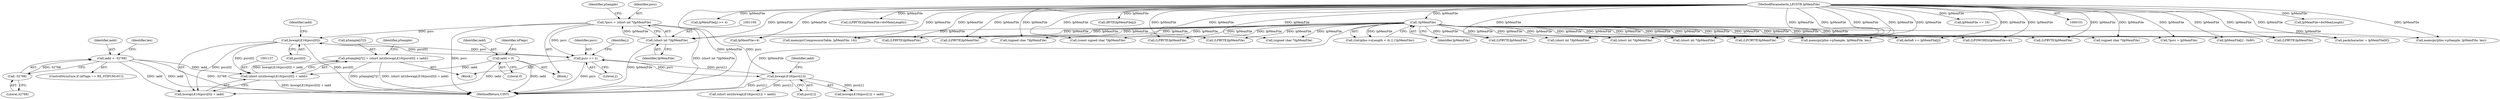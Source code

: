 digraph "0_gstreamer_bc2cdd57d549ab3ba59782e9b395d0cd683fd3ac@pointer" {
"1001130" [label="(Call,pSample[j*2] = (short int)(bswapLE16(psrc[0]) + iadd))"];
"1001136" [label="(Call,(short int)(bswapLE16(psrc[0]) + iadd))"];
"1001139" [label="(Call,bswapLE16(psrc[0]))"];
"1001106" [label="(Call,*psrc = (short int *)lpMemFile)"];
"1001108" [label="(Call,(short int *)lpMemFile)"];
"1000131" [label="(Call,!lpMemFile)"];
"1000104" [label="(MethodParameterIn,LPCSTR lpMemFile)"];
"1001160" [label="(Call,psrc += 2)"];
"1001155" [label="(Call,bswapLE16(psrc[1]))"];
"1001085" [label="(Call,iadd = -32768)"];
"1001087" [label="(Call,-32768)"];
"1001078" [label="(Call,iadd = 0)"];
"1001017" [label="(Call,(LPBYTE)lpMemFile)"];
"1001078" [label="(Call,iadd = 0)"];
"1000539" [label="(Call,(signed char *)lpMemFile)"];
"1001201" [label="(Call,lpMemFile+4)"];
"1001510" [label="(Call,lpMemFile+dwMemLength)"];
"1000846" [label="(Call,(short int *)lpMemFile)"];
"1001136" [label="(Call,(short int)(bswapLE16(psrc[0]) + iadd))"];
"1001108" [label="(Call,(short int *)lpMemFile)"];
"1001110" [label="(Identifier,lpMemFile)"];
"1000104" [label="(MethodParameterIn,LPCSTR lpMemFile)"];
"1001159" [label="(Identifier,iadd)"];
"1001155" [label="(Call,bswapLE16(psrc[1]))"];
"1000357" [label="(Call,lpMemFile[j] >> 4)"];
"1001337" [label="(Call,(LPBYTE)lpMemFile)"];
"1001178" [label="(Call,*psrc = lpMemFile)"];
"1001160" [label="(Call,psrc += 2)"];
"1001925" [label="(Call,(LPCBYTE)lpMemFile)"];
"1001113" [label="(Identifier,pSample)"];
"1001107" [label="(Identifier,psrc)"];
"1001508" [label="(Call,(LPBYTE)(lpMemFile+dwMemLength))"];
"1001156" [label="(Call,psrc[1])"];
"1000468" [label="(Call,memcpy(pIns->pSample, lpMemFile, len))"];
"1000316" [label="(Call,memcpy(CompressionTable, lpMemFile, 16))"];
"1001130" [label="(Call,pSample[j*2] = (short int)(bswapLE16(psrc[0]) + iadd))"];
"1000123" [label="(Call,((int)pIns->nLength < 4) || (!lpMemFile))"];
"1001740" [label="(Call,(LPBYTE)lpMemFile)"];
"1001140" [label="(Call,psrc[0])"];
"1002047" [label="(MethodReturn,UINT)"];
"1001161" [label="(Identifier,psrc)"];
"1001085" [label="(Call,iadd = -32768)"];
"1001079" [label="(Identifier,iadd)"];
"1000267" [label="(Call,(const signed char *)lpMemFile)"];
"1001081" [label="(ControlStructure,if (nFlags == RS_STIPCM16U))"];
"1000974" [label="(Call,(LPBYTE)lpMemFile)"];
"1000347" [label="(Call,(BYTE)lpMemFile[j])"];
"1001083" [label="(Identifier,nFlags)"];
"1001080" [label="(Literal,0)"];
"1001128" [label="(Identifier,j)"];
"1001146" [label="(Identifier,pSample)"];
"1001274" [label="(Call,delta8 += lpMemFile[j])"];
"1000422" [label="(Call,(short int *)lpMemFile)"];
"1000731" [label="(Call,(signed char *)lpMemFile)"];
"1001162" [label="(Literal,2)"];
"1001152" [label="(Call,(short int)(bswapLE16(psrc[1]) + iadd))"];
"1000240" [label="(Call,lpMemFile[j] - 0x80)"];
"1001182" [label="(Call,packcharacter = lpMemFile[8])"];
"1001138" [label="(Call,bswapLE16(psrc[0]) + iadd)"];
"1001567" [label="(Call,(LPBYTE)lpMemFile)"];
"1001106" [label="(Call,*psrc = (short int *)lpMemFile)"];
"1000645" [label="(Call,(signed char *)lpMemFile)"];
"1001088" [label="(Literal,32768)"];
"1001086" [label="(Identifier,iadd)"];
"1001143" [label="(Identifier,iadd)"];
"1001090" [label="(Identifier,len)"];
"1001502" [label="(Call,(LPBYTE)lpMemFile)"];
"1001154" [label="(Call,bswapLE16(psrc[1]) + iadd)"];
"1001087" [label="(Call,-32768)"];
"1001139" [label="(Call,bswapLE16(psrc[0]))"];
"1001199" [label="(Call,(LPDWORD)(lpMemFile+4))"];
"1000132" [label="(Identifier,lpMemFile)"];
"1002011" [label="(Call,memcpy(pIns->pSample, lpMemFile, len))"];
"1000320" [label="(Call,lpMemFile += 16)"];
"1001131" [label="(Call,pSample[j*2])"];
"1000594" [label="(Call,(short int *)lpMemFile)"];
"1001129" [label="(Block,)"];
"1000959" [label="(Call,(LPBYTE)lpMemFile)"];
"1001076" [label="(Block,)"];
"1000131" [label="(Call,!lpMemFile)"];
"1001130" -> "1001129"  [label="AST: "];
"1001130" -> "1001136"  [label="CFG: "];
"1001131" -> "1001130"  [label="AST: "];
"1001136" -> "1001130"  [label="AST: "];
"1001146" -> "1001130"  [label="CFG: "];
"1001130" -> "1002047"  [label="DDG: (short int)(bswapLE16(psrc[0]) + iadd)"];
"1001130" -> "1002047"  [label="DDG: pSample[j*2]"];
"1001136" -> "1001130"  [label="DDG: bswapLE16(psrc[0]) + iadd"];
"1001136" -> "1001138"  [label="CFG: "];
"1001137" -> "1001136"  [label="AST: "];
"1001138" -> "1001136"  [label="AST: "];
"1001136" -> "1002047"  [label="DDG: bswapLE16(psrc[0]) + iadd"];
"1001139" -> "1001136"  [label="DDG: psrc[0]"];
"1001085" -> "1001136"  [label="DDG: iadd"];
"1001078" -> "1001136"  [label="DDG: iadd"];
"1001139" -> "1001138"  [label="AST: "];
"1001139" -> "1001140"  [label="CFG: "];
"1001140" -> "1001139"  [label="AST: "];
"1001143" -> "1001139"  [label="CFG: "];
"1001139" -> "1002047"  [label="DDG: psrc[0]"];
"1001139" -> "1001138"  [label="DDG: psrc[0]"];
"1001106" -> "1001139"  [label="DDG: psrc"];
"1001160" -> "1001139"  [label="DDG: psrc"];
"1001139" -> "1001160"  [label="DDG: psrc[0]"];
"1001106" -> "1001076"  [label="AST: "];
"1001106" -> "1001108"  [label="CFG: "];
"1001107" -> "1001106"  [label="AST: "];
"1001108" -> "1001106"  [label="AST: "];
"1001113" -> "1001106"  [label="CFG: "];
"1001106" -> "1002047"  [label="DDG: (short int *)lpMemFile"];
"1001106" -> "1002047"  [label="DDG: psrc"];
"1001108" -> "1001106"  [label="DDG: lpMemFile"];
"1001106" -> "1001155"  [label="DDG: psrc"];
"1001106" -> "1001160"  [label="DDG: psrc"];
"1001108" -> "1001110"  [label="CFG: "];
"1001109" -> "1001108"  [label="AST: "];
"1001110" -> "1001108"  [label="AST: "];
"1001108" -> "1002047"  [label="DDG: lpMemFile"];
"1000131" -> "1001108"  [label="DDG: lpMemFile"];
"1000104" -> "1001108"  [label="DDG: lpMemFile"];
"1000131" -> "1000123"  [label="AST: "];
"1000131" -> "1000132"  [label="CFG: "];
"1000132" -> "1000131"  [label="AST: "];
"1000123" -> "1000131"  [label="CFG: "];
"1000131" -> "1002047"  [label="DDG: lpMemFile"];
"1000131" -> "1000123"  [label="DDG: lpMemFile"];
"1000104" -> "1000131"  [label="DDG: lpMemFile"];
"1000131" -> "1000240"  [label="DDG: lpMemFile"];
"1000131" -> "1000267"  [label="DDG: lpMemFile"];
"1000131" -> "1000316"  [label="DDG: lpMemFile"];
"1000131" -> "1000422"  [label="DDG: lpMemFile"];
"1000131" -> "1000468"  [label="DDG: lpMemFile"];
"1000131" -> "1000539"  [label="DDG: lpMemFile"];
"1000131" -> "1000594"  [label="DDG: lpMemFile"];
"1000131" -> "1000645"  [label="DDG: lpMemFile"];
"1000131" -> "1000731"  [label="DDG: lpMemFile"];
"1000131" -> "1000846"  [label="DDG: lpMemFile"];
"1000131" -> "1000959"  [label="DDG: lpMemFile"];
"1000131" -> "1000974"  [label="DDG: lpMemFile"];
"1000131" -> "1001017"  [label="DDG: lpMemFile"];
"1000131" -> "1001178"  [label="DDG: lpMemFile"];
"1000131" -> "1001182"  [label="DDG: lpMemFile"];
"1000131" -> "1001199"  [label="DDG: lpMemFile"];
"1000131" -> "1001201"  [label="DDG: lpMemFile"];
"1000131" -> "1001274"  [label="DDG: lpMemFile"];
"1000131" -> "1001337"  [label="DDG: lpMemFile"];
"1000131" -> "1001502"  [label="DDG: lpMemFile"];
"1000131" -> "1001567"  [label="DDG: lpMemFile"];
"1000131" -> "1001740"  [label="DDG: lpMemFile"];
"1000131" -> "1001925"  [label="DDG: lpMemFile"];
"1000131" -> "1002011"  [label="DDG: lpMemFile"];
"1000104" -> "1000101"  [label="AST: "];
"1000104" -> "1002047"  [label="DDG: lpMemFile"];
"1000104" -> "1000240"  [label="DDG: lpMemFile"];
"1000104" -> "1000267"  [label="DDG: lpMemFile"];
"1000104" -> "1000316"  [label="DDG: lpMemFile"];
"1000104" -> "1000320"  [label="DDG: lpMemFile"];
"1000104" -> "1000347"  [label="DDG: lpMemFile"];
"1000104" -> "1000357"  [label="DDG: lpMemFile"];
"1000104" -> "1000422"  [label="DDG: lpMemFile"];
"1000104" -> "1000468"  [label="DDG: lpMemFile"];
"1000104" -> "1000539"  [label="DDG: lpMemFile"];
"1000104" -> "1000594"  [label="DDG: lpMemFile"];
"1000104" -> "1000645"  [label="DDG: lpMemFile"];
"1000104" -> "1000731"  [label="DDG: lpMemFile"];
"1000104" -> "1000846"  [label="DDG: lpMemFile"];
"1000104" -> "1000959"  [label="DDG: lpMemFile"];
"1000104" -> "1000974"  [label="DDG: lpMemFile"];
"1000104" -> "1001017"  [label="DDG: lpMemFile"];
"1000104" -> "1001178"  [label="DDG: lpMemFile"];
"1000104" -> "1001182"  [label="DDG: lpMemFile"];
"1000104" -> "1001199"  [label="DDG: lpMemFile"];
"1000104" -> "1001201"  [label="DDG: lpMemFile"];
"1000104" -> "1001274"  [label="DDG: lpMemFile"];
"1000104" -> "1001337"  [label="DDG: lpMemFile"];
"1000104" -> "1001502"  [label="DDG: lpMemFile"];
"1000104" -> "1001508"  [label="DDG: lpMemFile"];
"1000104" -> "1001510"  [label="DDG: lpMemFile"];
"1000104" -> "1001567"  [label="DDG: lpMemFile"];
"1000104" -> "1001740"  [label="DDG: lpMemFile"];
"1000104" -> "1001925"  [label="DDG: lpMemFile"];
"1000104" -> "1002011"  [label="DDG: lpMemFile"];
"1001160" -> "1001129"  [label="AST: "];
"1001160" -> "1001162"  [label="CFG: "];
"1001161" -> "1001160"  [label="AST: "];
"1001162" -> "1001160"  [label="AST: "];
"1001128" -> "1001160"  [label="CFG: "];
"1001160" -> "1002047"  [label="DDG: psrc"];
"1001160" -> "1001155"  [label="DDG: psrc"];
"1001155" -> "1001160"  [label="DDG: psrc[1]"];
"1001155" -> "1001154"  [label="AST: "];
"1001155" -> "1001156"  [label="CFG: "];
"1001156" -> "1001155"  [label="AST: "];
"1001159" -> "1001155"  [label="CFG: "];
"1001155" -> "1002047"  [label="DDG: psrc[1]"];
"1001155" -> "1001152"  [label="DDG: psrc[1]"];
"1001155" -> "1001154"  [label="DDG: psrc[1]"];
"1001085" -> "1001081"  [label="AST: "];
"1001085" -> "1001087"  [label="CFG: "];
"1001086" -> "1001085"  [label="AST: "];
"1001087" -> "1001085"  [label="AST: "];
"1001090" -> "1001085"  [label="CFG: "];
"1001085" -> "1002047"  [label="DDG: -32768"];
"1001085" -> "1002047"  [label="DDG: iadd"];
"1001087" -> "1001085"  [label="DDG: 32768"];
"1001085" -> "1001138"  [label="DDG: iadd"];
"1001087" -> "1001088"  [label="CFG: "];
"1001088" -> "1001087"  [label="AST: "];
"1001078" -> "1001076"  [label="AST: "];
"1001078" -> "1001080"  [label="CFG: "];
"1001079" -> "1001078"  [label="AST: "];
"1001080" -> "1001078"  [label="AST: "];
"1001083" -> "1001078"  [label="CFG: "];
"1001078" -> "1002047"  [label="DDG: iadd"];
"1001078" -> "1001138"  [label="DDG: iadd"];
}
